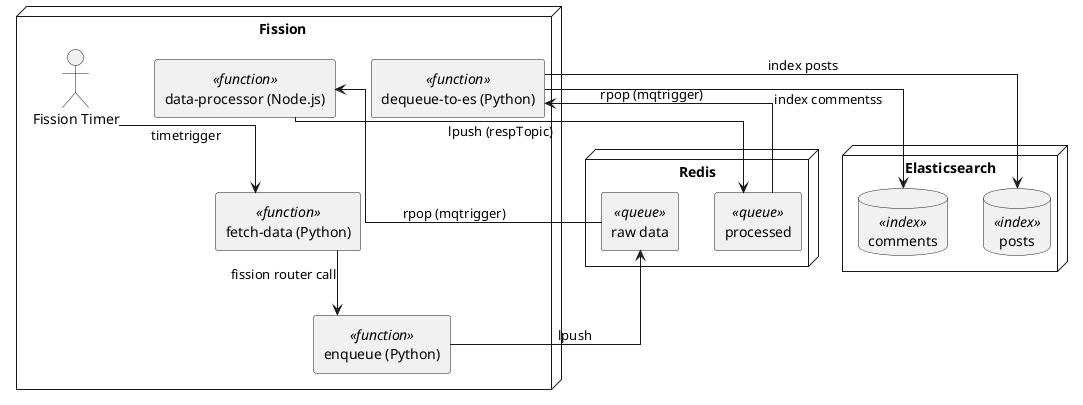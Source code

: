 @startuml
skinparam linetype ortho
skinparam componentStyle rectangle


node "Fission " {
    actor "Fission Timer" as Timer

    [fetch-data (Python)]<<function>>
    [enqueue (Python)]<<function>>
    [data-processor (Node.js)]<<function>>
    [dequeue-to-es (Python)]<<function>>
}

node "Redis" {
    [raw data] <<queue>>
    [processed] <<queue>>
}

node "Elasticsearch" {
    database "posts" as Posts<<index>>
    database "comments" as Comments<<index>>

}

Timer --> [fetch-data (Python)] : timetrigger
[fetch-data (Python)] --> [enqueue (Python)] : fission router call
[enqueue (Python)] --> [raw data] : lpush

[raw data] --> [data-processor (Node.js)] : rpop (mqtrigger)
[data-processor (Node.js)] --> [processed] : lpush (respTopic)
[processed] --> [dequeue-to-es (Python)] : rpop (mqtrigger)
[dequeue-to-es (Python)] --> Posts : index posts
[dequeue-to-es (Python)] --> Comments : index commentss


@enduml
